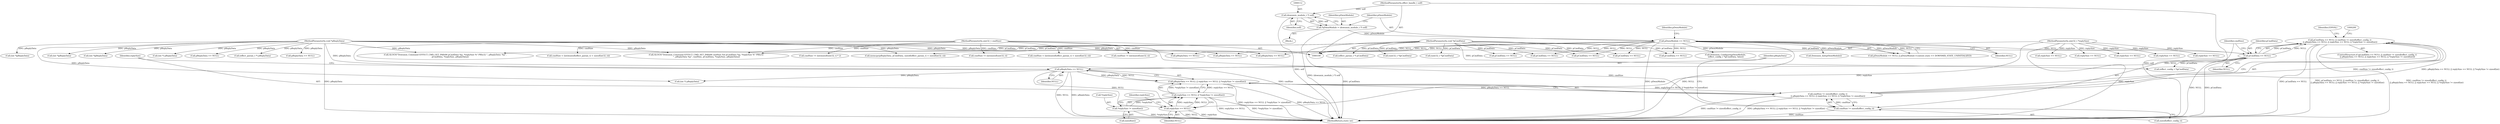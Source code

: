 digraph "0_Android_f490fc335772a9b14e78997486f4a572b0594c04@API" {
"1000171" [label="(Call,pCmdData == NULL || cmdSize != sizeof(effect_config_t)\n || pReplyData == NULL || replySize == NULL || *replySize != sizeof(int))"];
"1000172" [label="(Call,pCmdData == NULL)"];
"1000104" [label="(MethodParameterIn,void *pCmdData)"];
"1000117" [label="(Call,pDwmModule == NULL)"];
"1000109" [label="(Call,*pDwmModule = (downmix_module_t *) self)"];
"1000111" [label="(Call,(downmix_module_t *) self)"];
"1000101" [label="(MethodParameterIn,effect_handle_t self)"];
"1000175" [label="(Call,cmdSize != sizeof(effect_config_t)\n || pReplyData == NULL || replySize == NULL || *replySize != sizeof(int))"];
"1000176" [label="(Call,cmdSize != sizeof(effect_config_t))"];
"1000103" [label="(MethodParameterIn,uint32_t cmdSize)"];
"1000180" [label="(Call,pReplyData == NULL || replySize == NULL || *replySize != sizeof(int))"];
"1000181" [label="(Call,pReplyData == NULL)"];
"1000106" [label="(MethodParameterIn,void *pReplyData)"];
"1000184" [label="(Call,replySize == NULL || *replySize != sizeof(int))"];
"1000185" [label="(Call,replySize == NULL)"];
"1000105" [label="(MethodParameterIn,uint32_t *replySize)"];
"1000188" [label="(Call,*replySize != sizeof(int))"];
"1000491" [label="(Call,pCmdData == NULL)"];
"1000199" [label="(Call,(int *) pReplyData)"];
"1000118" [label="(Identifier,pDwmModule)"];
"1000183" [label="(Identifier,NULL)"];
"1000175" [label="(Call,cmdSize != sizeof(effect_config_t)\n || pReplyData == NULL || replySize == NULL || *replySize != sizeof(int))"];
"1000170" [label="(ControlStructure,if (pCmdData == NULL || cmdSize != sizeof(effect_config_t)\n || pReplyData == NULL || replySize == NULL || *replySize != sizeof(int)))"];
"1000149" [label="(Call,replySize == NULL)"];
"1000562" [label="(Call,pCmdData == NULL)"];
"1000119" [label="(Identifier,NULL)"];
"1000310" [label="(Call,ALOGV(\"Downmix_Command EFFECT_CMD_SET_PARAM cmdSize %d pCmdData %p, *replySize %\" PRIu32\n \", pReplyData %p\", cmdSize, pCmdData, *replySize, pReplyData))"];
"1000111" [label="(Call,(downmix_module_t *) self)"];
"1000113" [label="(Identifier,self)"];
"1000494" [label="(Call,cmdSize != (int)sizeof(uint32_t))"];
"1000512" [label="(Call,cmdSize != (int)sizeof(uint32_t) * 2)"];
"1000440" [label="(Call,(int *)pReplyData)"];
"1000585" [label="(MethodReturn,static int)"];
"1000323" [label="(Call,cmdSize < (int)(sizeof(effect_param_t) + sizeof(int32_t)))"];
"1000202" [label="(Call,Downmix_Configure(pDwmModule,\n (effect_config_t *)pCmdData, false))"];
"1000163" [label="(Call,(int *) pReplyData)"];
"1000509" [label="(Call,pCmdData == NULL)"];
"1000106" [label="(MethodParameterIn,void *pReplyData)"];
"1000172" [label="(Call,pCmdData == NULL)"];
"1000266" [label="(Call,memcpy(pReplyData, pCmdData, sizeof(effect_param_t) + sizeof(int32_t)))"];
"1000105" [label="(MethodParameterIn,uint32_t *replySize)"];
"1000533" [label="(Call,(uint32_t *)pCmdData)"];
"1000333" [label="(Call,pReplyData == NULL)"];
"1000263" [label="(Call,(effect_param_t *) pReplyData)"];
"1000103" [label="(MethodParameterIn,uint32_t cmdSize)"];
"1000180" [label="(Call,pReplyData == NULL || replySize == NULL || *replySize != sizeof(int))"];
"1000171" [label="(Call,pCmdData == NULL || cmdSize != sizeof(effect_config_t)\n || pReplyData == NULL || replySize == NULL || *replySize != sizeof(int))"];
"1000448" [label="(Call,pReplyData == NULL)"];
"1000173" [label="(Identifier,pCmdData)"];
"1000104" [label="(MethodParameterIn,void *pCmdData)"];
"1000565" [label="(Call,cmdSize != (int)sizeof(uint32_t))"];
"1000189" [label="(Call,*replySize)"];
"1000237" [label="(Call,pReplyData == NULL)"];
"1000241" [label="(Call,replySize == NULL)"];
"1000186" [label="(Identifier,replySize)"];
"1000117" [label="(Call,pDwmModule == NULL)"];
"1000185" [label="(Call,replySize == NULL)"];
"1000174" [label="(Identifier,NULL)"];
"1000110" [label="(Identifier,pDwmModule)"];
"1000215" [label="(Call,ALOGV(\"Downmix_Command EFFECT_CMD_GET_PARAM pCmdData %p, *replySize %\" PRIu32 \", pReplyData: %p\",\n                pCmdData, *replySize, pReplyData))"];
"1000176" [label="(Call,cmdSize != sizeof(effect_config_t))"];
"1000181" [label="(Call,pReplyData == NULL)"];
"1000354" [label="(Call,(effect_param_t *) pCmdData)"];
"1000123" [label="(Identifier,pDwmModule)"];
"1000166" [label="(Call,Downmix_Init(pDwmModule))"];
"1000373" [label="(Call,(int *)pReplyData)"];
"1000116" [label="(Call,pDwmModule == NULL || pDwmModule->context.state == DOWNMIX_STATE_UNINITIALIZED)"];
"1000187" [label="(Identifier,NULL)"];
"1000107" [label="(Block,)"];
"1000196" [label="(Identifier,EINVAL)"];
"1000547" [label="(Call,(uint32_t *)pCmdData)"];
"1000223" [label="(Call,pCmdData == NULL)"];
"1000227" [label="(Call,cmdSize < (int)(sizeof(effect_param_t) + sizeof(int32_t)))"];
"1000184" [label="(Call,replySize == NULL || *replySize != sizeof(int))"];
"1000109" [label="(Call,*pDwmModule = (downmix_module_t *) self)"];
"1000188" [label="(Call,*replySize != sizeof(int))"];
"1000319" [label="(Call,pCmdData == NULL)"];
"1000177" [label="(Identifier,cmdSize)"];
"1000178" [label="(Call,sizeof(effect_config_t))"];
"1000190" [label="(Identifier,replySize)"];
"1000191" [label="(Call,sizeof(int))"];
"1000405" [label="(Call,pReplyData == NULL)"];
"1000204" [label="(Call,(effect_config_t *)pCmdData)"];
"1000483" [label="(Call,(int *)pReplyData)"];
"1000452" [label="(Call,replySize == NULL)"];
"1000182" [label="(Identifier,pReplyData)"];
"1000409" [label="(Call,replySize == NULL)"];
"1000101" [label="(MethodParameterIn,effect_handle_t self)"];
"1000337" [label="(Call,replySize == NULL)"];
"1000145" [label="(Call,pReplyData == NULL)"];
"1000171" -> "1000170"  [label="AST: "];
"1000171" -> "1000172"  [label="CFG: "];
"1000171" -> "1000175"  [label="CFG: "];
"1000172" -> "1000171"  [label="AST: "];
"1000175" -> "1000171"  [label="AST: "];
"1000196" -> "1000171"  [label="CFG: "];
"1000200" -> "1000171"  [label="CFG: "];
"1000171" -> "1000585"  [label="DDG: pCmdData == NULL"];
"1000171" -> "1000585"  [label="DDG: pCmdData == NULL || cmdSize != sizeof(effect_config_t)\n || pReplyData == NULL || replySize == NULL || *replySize != sizeof(int)"];
"1000171" -> "1000585"  [label="DDG: cmdSize != sizeof(effect_config_t)\n || pReplyData == NULL || replySize == NULL || *replySize != sizeof(int)"];
"1000172" -> "1000171"  [label="DDG: pCmdData"];
"1000172" -> "1000171"  [label="DDG: NULL"];
"1000175" -> "1000171"  [label="DDG: cmdSize != sizeof(effect_config_t)"];
"1000175" -> "1000171"  [label="DDG: pReplyData == NULL || replySize == NULL || *replySize != sizeof(int)"];
"1000172" -> "1000174"  [label="CFG: "];
"1000173" -> "1000172"  [label="AST: "];
"1000174" -> "1000172"  [label="AST: "];
"1000177" -> "1000172"  [label="CFG: "];
"1000172" -> "1000585"  [label="DDG: pCmdData"];
"1000172" -> "1000585"  [label="DDG: NULL"];
"1000104" -> "1000172"  [label="DDG: pCmdData"];
"1000117" -> "1000172"  [label="DDG: NULL"];
"1000172" -> "1000181"  [label="DDG: NULL"];
"1000172" -> "1000204"  [label="DDG: pCmdData"];
"1000104" -> "1000100"  [label="AST: "];
"1000104" -> "1000585"  [label="DDG: pCmdData"];
"1000104" -> "1000204"  [label="DDG: pCmdData"];
"1000104" -> "1000215"  [label="DDG: pCmdData"];
"1000104" -> "1000223"  [label="DDG: pCmdData"];
"1000104" -> "1000266"  [label="DDG: pCmdData"];
"1000104" -> "1000310"  [label="DDG: pCmdData"];
"1000104" -> "1000319"  [label="DDG: pCmdData"];
"1000104" -> "1000354"  [label="DDG: pCmdData"];
"1000104" -> "1000491"  [label="DDG: pCmdData"];
"1000104" -> "1000509"  [label="DDG: pCmdData"];
"1000104" -> "1000533"  [label="DDG: pCmdData"];
"1000104" -> "1000547"  [label="DDG: pCmdData"];
"1000104" -> "1000562"  [label="DDG: pCmdData"];
"1000117" -> "1000116"  [label="AST: "];
"1000117" -> "1000119"  [label="CFG: "];
"1000118" -> "1000117"  [label="AST: "];
"1000119" -> "1000117"  [label="AST: "];
"1000123" -> "1000117"  [label="CFG: "];
"1000116" -> "1000117"  [label="CFG: "];
"1000117" -> "1000585"  [label="DDG: pDwmModule"];
"1000117" -> "1000585"  [label="DDG: NULL"];
"1000117" -> "1000116"  [label="DDG: pDwmModule"];
"1000117" -> "1000116"  [label="DDG: NULL"];
"1000109" -> "1000117"  [label="DDG: pDwmModule"];
"1000117" -> "1000145"  [label="DDG: NULL"];
"1000117" -> "1000166"  [label="DDG: pDwmModule"];
"1000117" -> "1000202"  [label="DDG: pDwmModule"];
"1000117" -> "1000223"  [label="DDG: NULL"];
"1000117" -> "1000319"  [label="DDG: NULL"];
"1000117" -> "1000405"  [label="DDG: NULL"];
"1000117" -> "1000448"  [label="DDG: NULL"];
"1000117" -> "1000491"  [label="DDG: NULL"];
"1000117" -> "1000509"  [label="DDG: NULL"];
"1000117" -> "1000562"  [label="DDG: NULL"];
"1000109" -> "1000107"  [label="AST: "];
"1000109" -> "1000111"  [label="CFG: "];
"1000110" -> "1000109"  [label="AST: "];
"1000111" -> "1000109"  [label="AST: "];
"1000118" -> "1000109"  [label="CFG: "];
"1000109" -> "1000585"  [label="DDG: (downmix_module_t *) self"];
"1000111" -> "1000109"  [label="DDG: self"];
"1000111" -> "1000113"  [label="CFG: "];
"1000112" -> "1000111"  [label="AST: "];
"1000113" -> "1000111"  [label="AST: "];
"1000111" -> "1000585"  [label="DDG: self"];
"1000101" -> "1000111"  [label="DDG: self"];
"1000101" -> "1000100"  [label="AST: "];
"1000101" -> "1000585"  [label="DDG: self"];
"1000175" -> "1000176"  [label="CFG: "];
"1000175" -> "1000180"  [label="CFG: "];
"1000176" -> "1000175"  [label="AST: "];
"1000180" -> "1000175"  [label="AST: "];
"1000175" -> "1000585"  [label="DDG: pReplyData == NULL || replySize == NULL || *replySize != sizeof(int)"];
"1000175" -> "1000585"  [label="DDG: cmdSize != sizeof(effect_config_t)"];
"1000176" -> "1000175"  [label="DDG: cmdSize"];
"1000180" -> "1000175"  [label="DDG: pReplyData == NULL"];
"1000180" -> "1000175"  [label="DDG: replySize == NULL || *replySize != sizeof(int)"];
"1000176" -> "1000178"  [label="CFG: "];
"1000177" -> "1000176"  [label="AST: "];
"1000178" -> "1000176"  [label="AST: "];
"1000182" -> "1000176"  [label="CFG: "];
"1000176" -> "1000585"  [label="DDG: cmdSize"];
"1000103" -> "1000176"  [label="DDG: cmdSize"];
"1000103" -> "1000100"  [label="AST: "];
"1000103" -> "1000585"  [label="DDG: cmdSize"];
"1000103" -> "1000227"  [label="DDG: cmdSize"];
"1000103" -> "1000310"  [label="DDG: cmdSize"];
"1000103" -> "1000323"  [label="DDG: cmdSize"];
"1000103" -> "1000494"  [label="DDG: cmdSize"];
"1000103" -> "1000512"  [label="DDG: cmdSize"];
"1000103" -> "1000565"  [label="DDG: cmdSize"];
"1000180" -> "1000181"  [label="CFG: "];
"1000180" -> "1000184"  [label="CFG: "];
"1000181" -> "1000180"  [label="AST: "];
"1000184" -> "1000180"  [label="AST: "];
"1000180" -> "1000585"  [label="DDG: replySize == NULL || *replySize != sizeof(int)"];
"1000180" -> "1000585"  [label="DDG: pReplyData == NULL"];
"1000181" -> "1000180"  [label="DDG: pReplyData"];
"1000181" -> "1000180"  [label="DDG: NULL"];
"1000184" -> "1000180"  [label="DDG: replySize == NULL"];
"1000184" -> "1000180"  [label="DDG: *replySize != sizeof(int)"];
"1000181" -> "1000183"  [label="CFG: "];
"1000182" -> "1000181"  [label="AST: "];
"1000183" -> "1000181"  [label="AST: "];
"1000186" -> "1000181"  [label="CFG: "];
"1000181" -> "1000585"  [label="DDG: pReplyData"];
"1000181" -> "1000585"  [label="DDG: NULL"];
"1000106" -> "1000181"  [label="DDG: pReplyData"];
"1000181" -> "1000185"  [label="DDG: NULL"];
"1000181" -> "1000199"  [label="DDG: pReplyData"];
"1000106" -> "1000100"  [label="AST: "];
"1000106" -> "1000585"  [label="DDG: pReplyData"];
"1000106" -> "1000145"  [label="DDG: pReplyData"];
"1000106" -> "1000163"  [label="DDG: pReplyData"];
"1000106" -> "1000199"  [label="DDG: pReplyData"];
"1000106" -> "1000215"  [label="DDG: pReplyData"];
"1000106" -> "1000237"  [label="DDG: pReplyData"];
"1000106" -> "1000263"  [label="DDG: pReplyData"];
"1000106" -> "1000266"  [label="DDG: pReplyData"];
"1000106" -> "1000310"  [label="DDG: pReplyData"];
"1000106" -> "1000333"  [label="DDG: pReplyData"];
"1000106" -> "1000373"  [label="DDG: pReplyData"];
"1000106" -> "1000405"  [label="DDG: pReplyData"];
"1000106" -> "1000440"  [label="DDG: pReplyData"];
"1000106" -> "1000448"  [label="DDG: pReplyData"];
"1000106" -> "1000483"  [label="DDG: pReplyData"];
"1000184" -> "1000185"  [label="CFG: "];
"1000184" -> "1000188"  [label="CFG: "];
"1000185" -> "1000184"  [label="AST: "];
"1000188" -> "1000184"  [label="AST: "];
"1000184" -> "1000585"  [label="DDG: *replySize != sizeof(int)"];
"1000184" -> "1000585"  [label="DDG: replySize == NULL"];
"1000185" -> "1000184"  [label="DDG: replySize"];
"1000185" -> "1000184"  [label="DDG: NULL"];
"1000188" -> "1000184"  [label="DDG: *replySize"];
"1000185" -> "1000187"  [label="CFG: "];
"1000186" -> "1000185"  [label="AST: "];
"1000187" -> "1000185"  [label="AST: "];
"1000190" -> "1000185"  [label="CFG: "];
"1000185" -> "1000585"  [label="DDG: replySize"];
"1000185" -> "1000585"  [label="DDG: NULL"];
"1000105" -> "1000185"  [label="DDG: replySize"];
"1000105" -> "1000100"  [label="AST: "];
"1000105" -> "1000585"  [label="DDG: replySize"];
"1000105" -> "1000149"  [label="DDG: replySize"];
"1000105" -> "1000241"  [label="DDG: replySize"];
"1000105" -> "1000337"  [label="DDG: replySize"];
"1000105" -> "1000409"  [label="DDG: replySize"];
"1000105" -> "1000452"  [label="DDG: replySize"];
"1000188" -> "1000191"  [label="CFG: "];
"1000189" -> "1000188"  [label="AST: "];
"1000191" -> "1000188"  [label="AST: "];
"1000188" -> "1000585"  [label="DDG: *replySize"];
}
